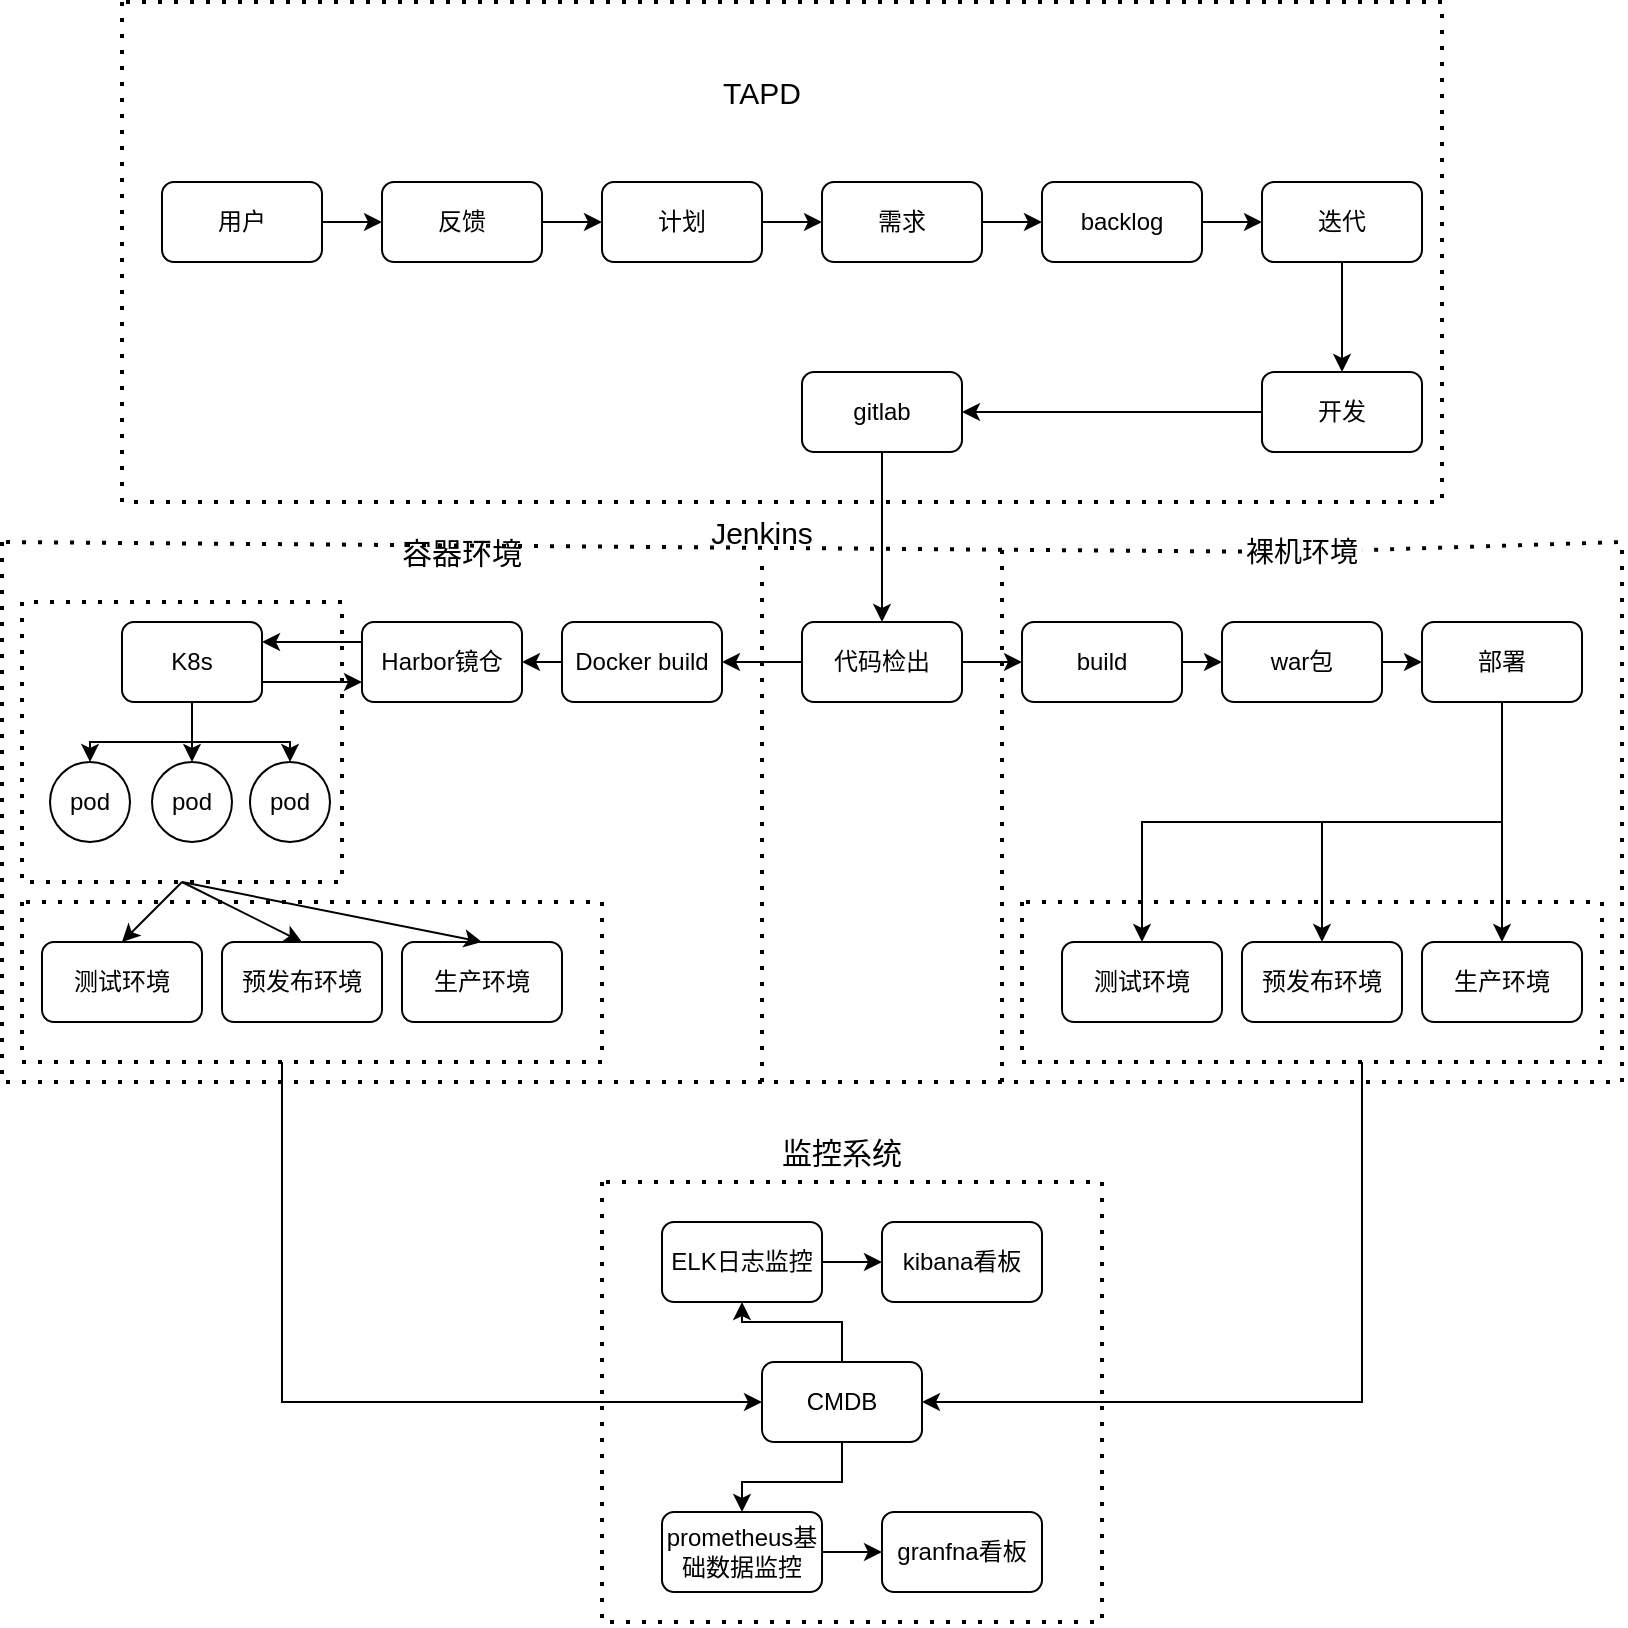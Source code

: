 <mxfile version="15.6.8" type="github">
  <diagram id="ewAgk28_D8-xKCc3fxLr" name="Page-1">
    <mxGraphModel dx="1245" dy="711" grid="1" gridSize="10" guides="1" tooltips="1" connect="1" arrows="1" fold="1" page="1" pageScale="1" pageWidth="827" pageHeight="1169" math="0" shadow="0">
      <root>
        <mxCell id="0" />
        <mxCell id="1" parent="0" />
        <mxCell id="5S8CrPWEdhfOQKya8A3b-28" style="edgeStyle=orthogonalEdgeStyle;rounded=0;orthogonalLoop=1;jettySize=auto;html=1;exitX=1;exitY=0.5;exitDx=0;exitDy=0;" parent="1" source="5S8CrPWEdhfOQKya8A3b-17" target="5S8CrPWEdhfOQKya8A3b-18" edge="1">
          <mxGeometry relative="1" as="geometry" />
        </mxCell>
        <mxCell id="5S8CrPWEdhfOQKya8A3b-17" value="用户" style="rounded=1;whiteSpace=wrap;html=1;" parent="1" vertex="1">
          <mxGeometry x="440" y="220" width="80" height="40" as="geometry" />
        </mxCell>
        <mxCell id="5S8CrPWEdhfOQKya8A3b-29" style="edgeStyle=orthogonalEdgeStyle;rounded=0;orthogonalLoop=1;jettySize=auto;html=1;exitX=1;exitY=0.5;exitDx=0;exitDy=0;entryX=0;entryY=0.5;entryDx=0;entryDy=0;" parent="1" source="5S8CrPWEdhfOQKya8A3b-18" target="5S8CrPWEdhfOQKya8A3b-19" edge="1">
          <mxGeometry relative="1" as="geometry" />
        </mxCell>
        <mxCell id="5S8CrPWEdhfOQKya8A3b-18" value="反馈" style="rounded=1;whiteSpace=wrap;html=1;" parent="1" vertex="1">
          <mxGeometry x="550" y="220" width="80" height="40" as="geometry" />
        </mxCell>
        <mxCell id="5S8CrPWEdhfOQKya8A3b-30" style="edgeStyle=orthogonalEdgeStyle;rounded=0;orthogonalLoop=1;jettySize=auto;html=1;exitX=1;exitY=0.5;exitDx=0;exitDy=0;entryX=0;entryY=0.5;entryDx=0;entryDy=0;" parent="1" source="5S8CrPWEdhfOQKya8A3b-19" target="5S8CrPWEdhfOQKya8A3b-20" edge="1">
          <mxGeometry relative="1" as="geometry" />
        </mxCell>
        <mxCell id="5S8CrPWEdhfOQKya8A3b-19" value="计划" style="rounded=1;whiteSpace=wrap;html=1;" parent="1" vertex="1">
          <mxGeometry x="660" y="220" width="80" height="40" as="geometry" />
        </mxCell>
        <mxCell id="5S8CrPWEdhfOQKya8A3b-31" style="edgeStyle=orthogonalEdgeStyle;rounded=0;orthogonalLoop=1;jettySize=auto;html=1;exitX=1;exitY=0.5;exitDx=0;exitDy=0;entryX=0;entryY=0.5;entryDx=0;entryDy=0;" parent="1" source="5S8CrPWEdhfOQKya8A3b-20" target="5S8CrPWEdhfOQKya8A3b-21" edge="1">
          <mxGeometry relative="1" as="geometry" />
        </mxCell>
        <mxCell id="5S8CrPWEdhfOQKya8A3b-20" value="需求" style="rounded=1;whiteSpace=wrap;html=1;" parent="1" vertex="1">
          <mxGeometry x="770" y="220" width="80" height="40" as="geometry" />
        </mxCell>
        <mxCell id="5S8CrPWEdhfOQKya8A3b-32" style="edgeStyle=orthogonalEdgeStyle;rounded=0;orthogonalLoop=1;jettySize=auto;html=1;exitX=1;exitY=0.5;exitDx=0;exitDy=0;entryX=0;entryY=0.5;entryDx=0;entryDy=0;" parent="1" source="5S8CrPWEdhfOQKya8A3b-21" target="5S8CrPWEdhfOQKya8A3b-22" edge="1">
          <mxGeometry relative="1" as="geometry" />
        </mxCell>
        <mxCell id="5S8CrPWEdhfOQKya8A3b-21" value="backlog" style="rounded=1;whiteSpace=wrap;html=1;" parent="1" vertex="1">
          <mxGeometry x="880" y="220" width="80" height="40" as="geometry" />
        </mxCell>
        <mxCell id="5S8CrPWEdhfOQKya8A3b-27" style="edgeStyle=orthogonalEdgeStyle;rounded=0;orthogonalLoop=1;jettySize=auto;html=1;exitX=0.5;exitY=1;exitDx=0;exitDy=0;entryX=0.5;entryY=0;entryDx=0;entryDy=0;" parent="1" source="5S8CrPWEdhfOQKya8A3b-22" target="5S8CrPWEdhfOQKya8A3b-23" edge="1">
          <mxGeometry relative="1" as="geometry" />
        </mxCell>
        <mxCell id="5S8CrPWEdhfOQKya8A3b-22" value="迭代" style="rounded=1;whiteSpace=wrap;html=1;" parent="1" vertex="1">
          <mxGeometry x="990" y="220" width="80" height="40" as="geometry" />
        </mxCell>
        <mxCell id="5S8CrPWEdhfOQKya8A3b-26" style="edgeStyle=orthogonalEdgeStyle;rounded=0;orthogonalLoop=1;jettySize=auto;html=1;exitX=0;exitY=0.5;exitDx=0;exitDy=0;entryX=1;entryY=0.5;entryDx=0;entryDy=0;" parent="1" source="5S8CrPWEdhfOQKya8A3b-23" target="5S8CrPWEdhfOQKya8A3b-24" edge="1">
          <mxGeometry relative="1" as="geometry" />
        </mxCell>
        <mxCell id="5S8CrPWEdhfOQKya8A3b-23" value="开发" style="rounded=1;whiteSpace=wrap;html=1;" parent="1" vertex="1">
          <mxGeometry x="990" y="315" width="80" height="40" as="geometry" />
        </mxCell>
        <mxCell id="5S8CrPWEdhfOQKya8A3b-40" style="edgeStyle=orthogonalEdgeStyle;rounded=0;orthogonalLoop=1;jettySize=auto;html=1;exitX=0.5;exitY=1;exitDx=0;exitDy=0;entryX=0.5;entryY=0;entryDx=0;entryDy=0;" parent="1" source="5S8CrPWEdhfOQKya8A3b-24" target="5S8CrPWEdhfOQKya8A3b-35" edge="1">
          <mxGeometry relative="1" as="geometry" />
        </mxCell>
        <mxCell id="5S8CrPWEdhfOQKya8A3b-24" value="gitlab" style="rounded=1;whiteSpace=wrap;html=1;" parent="1" vertex="1">
          <mxGeometry x="760" y="315" width="80" height="40" as="geometry" />
        </mxCell>
        <mxCell id="5S8CrPWEdhfOQKya8A3b-33" value="" style="endArrow=none;dashed=1;html=1;dashPattern=1 3;strokeWidth=2;rounded=0;" parent="1" edge="1">
          <mxGeometry width="50" height="50" relative="1" as="geometry">
            <mxPoint x="420" y="130" as="sourcePoint" />
            <mxPoint x="420" y="130" as="targetPoint" />
            <Array as="points">
              <mxPoint x="420" y="380" />
              <mxPoint x="1080" y="380" />
              <mxPoint x="1080" y="130" />
            </Array>
          </mxGeometry>
        </mxCell>
        <mxCell id="5S8CrPWEdhfOQKya8A3b-34" value="&lt;font style=&quot;font-size: 15px&quot;&gt;TAPD&lt;/font&gt;" style="text;html=1;strokeColor=none;fillColor=none;align=center;verticalAlign=middle;whiteSpace=wrap;rounded=0;" parent="1" vertex="1">
          <mxGeometry x="710" y="160" width="60" height="30" as="geometry" />
        </mxCell>
        <mxCell id="_a8eyUMC2ZlrNDKBccpk-2" style="edgeStyle=orthogonalEdgeStyle;rounded=0;orthogonalLoop=1;jettySize=auto;html=1;exitX=0;exitY=0.5;exitDx=0;exitDy=0;entryX=1;entryY=0.5;entryDx=0;entryDy=0;" edge="1" parent="1" source="5S8CrPWEdhfOQKya8A3b-35" target="_a8eyUMC2ZlrNDKBccpk-1">
          <mxGeometry relative="1" as="geometry" />
        </mxCell>
        <mxCell id="_a8eyUMC2ZlrNDKBccpk-22" style="edgeStyle=orthogonalEdgeStyle;rounded=0;orthogonalLoop=1;jettySize=auto;html=1;exitX=1;exitY=0.5;exitDx=0;exitDy=0;entryX=0;entryY=0.5;entryDx=0;entryDy=0;" edge="1" parent="1" source="5S8CrPWEdhfOQKya8A3b-35" target="_a8eyUMC2ZlrNDKBccpk-15">
          <mxGeometry relative="1" as="geometry" />
        </mxCell>
        <mxCell id="5S8CrPWEdhfOQKya8A3b-35" value="代码检出" style="rounded=1;whiteSpace=wrap;html=1;" parent="1" vertex="1">
          <mxGeometry x="760" y="440" width="80" height="40" as="geometry" />
        </mxCell>
        <mxCell id="5S8CrPWEdhfOQKya8A3b-36" value="测试环境" style="rounded=1;whiteSpace=wrap;html=1;" parent="1" vertex="1">
          <mxGeometry x="890" y="600" width="80" height="40" as="geometry" />
        </mxCell>
        <mxCell id="5S8CrPWEdhfOQKya8A3b-37" value="预发布环境" style="rounded=1;whiteSpace=wrap;html=1;" parent="1" vertex="1">
          <mxGeometry x="980" y="600" width="80" height="40" as="geometry" />
        </mxCell>
        <mxCell id="5S8CrPWEdhfOQKya8A3b-38" value="生产环境" style="rounded=1;whiteSpace=wrap;html=1;" parent="1" vertex="1">
          <mxGeometry x="1070" y="600" width="80" height="40" as="geometry" />
        </mxCell>
        <mxCell id="5S8CrPWEdhfOQKya8A3b-39" value="" style="endArrow=none;dashed=1;html=1;dashPattern=1 3;strokeWidth=2;rounded=0;startArrow=none;" parent="1" edge="1" source="_a8eyUMC2ZlrNDKBccpk-36">
          <mxGeometry width="50" height="50" relative="1" as="geometry">
            <mxPoint x="360" y="400" as="sourcePoint" />
            <mxPoint x="360" y="400" as="targetPoint" />
            <Array as="points" />
          </mxGeometry>
        </mxCell>
        <mxCell id="5S8CrPWEdhfOQKya8A3b-49" style="edgeStyle=orthogonalEdgeStyle;rounded=0;orthogonalLoop=1;jettySize=auto;html=1;exitX=1;exitY=0.5;exitDx=0;exitDy=0;entryX=0;entryY=0.5;entryDx=0;entryDy=0;" parent="1" source="5S8CrPWEdhfOQKya8A3b-44" target="5S8CrPWEdhfOQKya8A3b-47" edge="1">
          <mxGeometry relative="1" as="geometry" />
        </mxCell>
        <mxCell id="5S8CrPWEdhfOQKya8A3b-44" value="ELK日志监控" style="rounded=1;whiteSpace=wrap;html=1;" parent="1" vertex="1">
          <mxGeometry x="690" y="740" width="80" height="40" as="geometry" />
        </mxCell>
        <mxCell id="5S8CrPWEdhfOQKya8A3b-50" style="edgeStyle=orthogonalEdgeStyle;rounded=0;orthogonalLoop=1;jettySize=auto;html=1;exitX=1;exitY=0.5;exitDx=0;exitDy=0;entryX=0;entryY=0.5;entryDx=0;entryDy=0;" parent="1" source="5S8CrPWEdhfOQKya8A3b-45" target="5S8CrPWEdhfOQKya8A3b-46" edge="1">
          <mxGeometry relative="1" as="geometry" />
        </mxCell>
        <mxCell id="5S8CrPWEdhfOQKya8A3b-45" value="prometheus基础数据监控" style="rounded=1;whiteSpace=wrap;html=1;" parent="1" vertex="1">
          <mxGeometry x="690" y="885" width="80" height="40" as="geometry" />
        </mxCell>
        <mxCell id="5S8CrPWEdhfOQKya8A3b-46" value="granfna看板" style="rounded=1;whiteSpace=wrap;html=1;" parent="1" vertex="1">
          <mxGeometry x="800" y="885" width="80" height="40" as="geometry" />
        </mxCell>
        <mxCell id="5S8CrPWEdhfOQKya8A3b-47" value="kibana看板" style="rounded=1;whiteSpace=wrap;html=1;" parent="1" vertex="1">
          <mxGeometry x="800" y="740" width="80" height="40" as="geometry" />
        </mxCell>
        <mxCell id="5S8CrPWEdhfOQKya8A3b-52" style="edgeStyle=orthogonalEdgeStyle;rounded=0;orthogonalLoop=1;jettySize=auto;html=1;exitX=0.5;exitY=1;exitDx=0;exitDy=0;entryX=0.5;entryY=0;entryDx=0;entryDy=0;" parent="1" source="5S8CrPWEdhfOQKya8A3b-51" target="5S8CrPWEdhfOQKya8A3b-45" edge="1">
          <mxGeometry relative="1" as="geometry" />
        </mxCell>
        <mxCell id="5S8CrPWEdhfOQKya8A3b-53" style="edgeStyle=orthogonalEdgeStyle;rounded=0;orthogonalLoop=1;jettySize=auto;html=1;exitX=0.5;exitY=0;exitDx=0;exitDy=0;entryX=0.5;entryY=1;entryDx=0;entryDy=0;" parent="1" source="5S8CrPWEdhfOQKya8A3b-51" target="5S8CrPWEdhfOQKya8A3b-44" edge="1">
          <mxGeometry relative="1" as="geometry" />
        </mxCell>
        <mxCell id="5S8CrPWEdhfOQKya8A3b-51" value="CMDB" style="rounded=1;whiteSpace=wrap;html=1;" parent="1" vertex="1">
          <mxGeometry x="740" y="810" width="80" height="40" as="geometry" />
        </mxCell>
        <mxCell id="5S8CrPWEdhfOQKya8A3b-54" value="" style="endArrow=none;dashed=1;html=1;dashPattern=1 3;strokeWidth=2;rounded=0;" parent="1" edge="1">
          <mxGeometry width="50" height="50" relative="1" as="geometry">
            <mxPoint x="660" y="720" as="sourcePoint" />
            <mxPoint x="660" y="720" as="targetPoint" />
            <Array as="points">
              <mxPoint x="660" y="940" />
              <mxPoint x="910" y="940" />
              <mxPoint x="910" y="720" />
            </Array>
          </mxGeometry>
        </mxCell>
        <mxCell id="_a8eyUMC2ZlrNDKBccpk-4" style="edgeStyle=orthogonalEdgeStyle;rounded=0;orthogonalLoop=1;jettySize=auto;html=1;exitX=0;exitY=0.5;exitDx=0;exitDy=0;entryX=1;entryY=0.5;entryDx=0;entryDy=0;" edge="1" parent="1" source="_a8eyUMC2ZlrNDKBccpk-1" target="_a8eyUMC2ZlrNDKBccpk-3">
          <mxGeometry relative="1" as="geometry" />
        </mxCell>
        <mxCell id="_a8eyUMC2ZlrNDKBccpk-1" value="Docker build" style="rounded=1;whiteSpace=wrap;html=1;" vertex="1" parent="1">
          <mxGeometry x="640" y="440" width="80" height="40" as="geometry" />
        </mxCell>
        <mxCell id="_a8eyUMC2ZlrNDKBccpk-5" style="edgeStyle=orthogonalEdgeStyle;rounded=0;orthogonalLoop=1;jettySize=auto;html=1;exitX=0;exitY=0.25;exitDx=0;exitDy=0;" edge="1" parent="1" source="_a8eyUMC2ZlrNDKBccpk-3">
          <mxGeometry relative="1" as="geometry">
            <mxPoint x="490" y="450" as="targetPoint" />
            <mxPoint x="530" y="450" as="sourcePoint" />
          </mxGeometry>
        </mxCell>
        <mxCell id="_a8eyUMC2ZlrNDKBccpk-3" value="Harbor镜仓" style="rounded=1;whiteSpace=wrap;html=1;" vertex="1" parent="1">
          <mxGeometry x="540" y="440" width="80" height="40" as="geometry" />
        </mxCell>
        <mxCell id="_a8eyUMC2ZlrNDKBccpk-7" style="edgeStyle=orthogonalEdgeStyle;rounded=0;orthogonalLoop=1;jettySize=auto;html=1;exitX=1;exitY=0.75;exitDx=0;exitDy=0;entryX=0;entryY=0.75;entryDx=0;entryDy=0;" edge="1" parent="1" source="_a8eyUMC2ZlrNDKBccpk-6" target="_a8eyUMC2ZlrNDKBccpk-3">
          <mxGeometry relative="1" as="geometry">
            <mxPoint x="530" y="470" as="targetPoint" />
          </mxGeometry>
        </mxCell>
        <mxCell id="_a8eyUMC2ZlrNDKBccpk-12" style="edgeStyle=orthogonalEdgeStyle;rounded=0;orthogonalLoop=1;jettySize=auto;html=1;exitX=0.5;exitY=1;exitDx=0;exitDy=0;entryX=0.5;entryY=0;entryDx=0;entryDy=0;" edge="1" parent="1" source="_a8eyUMC2ZlrNDKBccpk-6" target="_a8eyUMC2ZlrNDKBccpk-8">
          <mxGeometry relative="1" as="geometry" />
        </mxCell>
        <mxCell id="_a8eyUMC2ZlrNDKBccpk-13" style="edgeStyle=orthogonalEdgeStyle;rounded=0;orthogonalLoop=1;jettySize=auto;html=1;exitX=0.5;exitY=1;exitDx=0;exitDy=0;entryX=0.5;entryY=0;entryDx=0;entryDy=0;" edge="1" parent="1" source="_a8eyUMC2ZlrNDKBccpk-6" target="_a8eyUMC2ZlrNDKBccpk-10">
          <mxGeometry relative="1" as="geometry" />
        </mxCell>
        <mxCell id="_a8eyUMC2ZlrNDKBccpk-14" style="edgeStyle=orthogonalEdgeStyle;rounded=0;orthogonalLoop=1;jettySize=auto;html=1;exitX=0.5;exitY=1;exitDx=0;exitDy=0;entryX=0.5;entryY=0;entryDx=0;entryDy=0;" edge="1" parent="1" source="_a8eyUMC2ZlrNDKBccpk-6" target="_a8eyUMC2ZlrNDKBccpk-11">
          <mxGeometry relative="1" as="geometry" />
        </mxCell>
        <mxCell id="_a8eyUMC2ZlrNDKBccpk-6" value="K8s" style="rounded=1;whiteSpace=wrap;html=1;" vertex="1" parent="1">
          <mxGeometry x="420" y="440" width="70" height="40" as="geometry" />
        </mxCell>
        <mxCell id="_a8eyUMC2ZlrNDKBccpk-8" value="pod" style="ellipse;whiteSpace=wrap;html=1;aspect=fixed;" vertex="1" parent="1">
          <mxGeometry x="435" y="510" width="40" height="40" as="geometry" />
        </mxCell>
        <mxCell id="_a8eyUMC2ZlrNDKBccpk-10" value="pod" style="ellipse;whiteSpace=wrap;html=1;aspect=fixed;" vertex="1" parent="1">
          <mxGeometry x="384" y="510" width="40" height="40" as="geometry" />
        </mxCell>
        <mxCell id="_a8eyUMC2ZlrNDKBccpk-11" value="pod" style="ellipse;whiteSpace=wrap;html=1;aspect=fixed;" vertex="1" parent="1">
          <mxGeometry x="484" y="510" width="40" height="40" as="geometry" />
        </mxCell>
        <mxCell id="_a8eyUMC2ZlrNDKBccpk-23" style="edgeStyle=orthogonalEdgeStyle;rounded=0;orthogonalLoop=1;jettySize=auto;html=1;exitX=1;exitY=0.5;exitDx=0;exitDy=0;entryX=0;entryY=0.5;entryDx=0;entryDy=0;" edge="1" parent="1" source="_a8eyUMC2ZlrNDKBccpk-15" target="_a8eyUMC2ZlrNDKBccpk-16">
          <mxGeometry relative="1" as="geometry" />
        </mxCell>
        <mxCell id="_a8eyUMC2ZlrNDKBccpk-15" value="build" style="rounded=1;whiteSpace=wrap;html=1;" vertex="1" parent="1">
          <mxGeometry x="870" y="440" width="80" height="40" as="geometry" />
        </mxCell>
        <mxCell id="_a8eyUMC2ZlrNDKBccpk-24" style="edgeStyle=orthogonalEdgeStyle;rounded=0;orthogonalLoop=1;jettySize=auto;html=1;exitX=1;exitY=0.5;exitDx=0;exitDy=0;entryX=0;entryY=0.5;entryDx=0;entryDy=0;" edge="1" parent="1" source="_a8eyUMC2ZlrNDKBccpk-16" target="_a8eyUMC2ZlrNDKBccpk-17">
          <mxGeometry relative="1" as="geometry" />
        </mxCell>
        <mxCell id="_a8eyUMC2ZlrNDKBccpk-16" value="war包" style="rounded=1;whiteSpace=wrap;html=1;" vertex="1" parent="1">
          <mxGeometry x="970" y="440" width="80" height="40" as="geometry" />
        </mxCell>
        <mxCell id="_a8eyUMC2ZlrNDKBccpk-25" style="edgeStyle=orthogonalEdgeStyle;rounded=0;orthogonalLoop=1;jettySize=auto;html=1;exitX=0.5;exitY=1;exitDx=0;exitDy=0;entryX=0.5;entryY=0;entryDx=0;entryDy=0;" edge="1" parent="1" source="_a8eyUMC2ZlrNDKBccpk-17" target="5S8CrPWEdhfOQKya8A3b-38">
          <mxGeometry relative="1" as="geometry" />
        </mxCell>
        <mxCell id="_a8eyUMC2ZlrNDKBccpk-26" style="edgeStyle=orthogonalEdgeStyle;rounded=0;orthogonalLoop=1;jettySize=auto;html=1;exitX=0.5;exitY=1;exitDx=0;exitDy=0;entryX=0.5;entryY=0;entryDx=0;entryDy=0;" edge="1" parent="1" source="_a8eyUMC2ZlrNDKBccpk-17" target="5S8CrPWEdhfOQKya8A3b-37">
          <mxGeometry relative="1" as="geometry" />
        </mxCell>
        <mxCell id="_a8eyUMC2ZlrNDKBccpk-27" style="edgeStyle=orthogonalEdgeStyle;rounded=0;orthogonalLoop=1;jettySize=auto;html=1;exitX=0.5;exitY=1;exitDx=0;exitDy=0;entryX=0.5;entryY=0;entryDx=0;entryDy=0;" edge="1" parent="1" source="_a8eyUMC2ZlrNDKBccpk-17" target="5S8CrPWEdhfOQKya8A3b-36">
          <mxGeometry relative="1" as="geometry" />
        </mxCell>
        <mxCell id="_a8eyUMC2ZlrNDKBccpk-17" value="部署" style="rounded=1;whiteSpace=wrap;html=1;" vertex="1" parent="1">
          <mxGeometry x="1070" y="440" width="80" height="40" as="geometry" />
        </mxCell>
        <mxCell id="_a8eyUMC2ZlrNDKBccpk-18" value="&lt;font style=&quot;font-size: 15px&quot;&gt;Jenkins&lt;/font&gt;" style="text;html=1;strokeColor=none;fillColor=none;align=center;verticalAlign=middle;whiteSpace=wrap;rounded=0;" vertex="1" parent="1">
          <mxGeometry x="710" y="380" width="60" height="30" as="geometry" />
        </mxCell>
        <mxCell id="_a8eyUMC2ZlrNDKBccpk-19" value="测试环境" style="rounded=1;whiteSpace=wrap;html=1;" vertex="1" parent="1">
          <mxGeometry x="380" y="600" width="80" height="40" as="geometry" />
        </mxCell>
        <mxCell id="_a8eyUMC2ZlrNDKBccpk-20" value="预发布环境" style="rounded=1;whiteSpace=wrap;html=1;" vertex="1" parent="1">
          <mxGeometry x="470" y="600" width="80" height="40" as="geometry" />
        </mxCell>
        <mxCell id="_a8eyUMC2ZlrNDKBccpk-21" value="生产环境" style="rounded=1;whiteSpace=wrap;html=1;" vertex="1" parent="1">
          <mxGeometry x="560" y="600" width="80" height="40" as="geometry" />
        </mxCell>
        <mxCell id="_a8eyUMC2ZlrNDKBccpk-28" value="" style="endArrow=none;dashed=1;html=1;dashPattern=1 3;strokeWidth=2;rounded=0;" edge="1" parent="1">
          <mxGeometry width="50" height="50" relative="1" as="geometry">
            <mxPoint x="370" y="430" as="sourcePoint" />
            <mxPoint x="370" y="430" as="targetPoint" />
            <Array as="points">
              <mxPoint x="370" y="570" />
              <mxPoint x="530" y="570" />
              <mxPoint x="530" y="430" />
            </Array>
          </mxGeometry>
        </mxCell>
        <mxCell id="_a8eyUMC2ZlrNDKBccpk-30" value="" style="endArrow=classic;html=1;rounded=0;entryX=0.5;entryY=0;entryDx=0;entryDy=0;" edge="1" parent="1" target="_a8eyUMC2ZlrNDKBccpk-19">
          <mxGeometry width="50" height="50" relative="1" as="geometry">
            <mxPoint x="450" y="570" as="sourcePoint" />
            <mxPoint x="730" y="600" as="targetPoint" />
          </mxGeometry>
        </mxCell>
        <mxCell id="_a8eyUMC2ZlrNDKBccpk-31" value="" style="endArrow=classic;html=1;rounded=0;entryX=0.5;entryY=0;entryDx=0;entryDy=0;" edge="1" parent="1" target="_a8eyUMC2ZlrNDKBccpk-20">
          <mxGeometry width="50" height="50" relative="1" as="geometry">
            <mxPoint x="450" y="570" as="sourcePoint" />
            <mxPoint x="420" y="610" as="targetPoint" />
          </mxGeometry>
        </mxCell>
        <mxCell id="_a8eyUMC2ZlrNDKBccpk-32" value="" style="endArrow=classic;html=1;rounded=0;entryX=0.5;entryY=0;entryDx=0;entryDy=0;" edge="1" parent="1" target="_a8eyUMC2ZlrNDKBccpk-21">
          <mxGeometry width="50" height="50" relative="1" as="geometry">
            <mxPoint x="450" y="570" as="sourcePoint" />
            <mxPoint x="510" y="610" as="targetPoint" />
          </mxGeometry>
        </mxCell>
        <mxCell id="_a8eyUMC2ZlrNDKBccpk-33" value="" style="endArrow=none;dashed=1;html=1;dashPattern=1 3;strokeWidth=2;rounded=0;" edge="1" parent="1" target="_a8eyUMC2ZlrNDKBccpk-18">
          <mxGeometry width="50" height="50" relative="1" as="geometry">
            <mxPoint x="740" y="670" as="sourcePoint" />
            <mxPoint x="730" y="600" as="targetPoint" />
            <Array as="points">
              <mxPoint x="740" y="610" />
            </Array>
          </mxGeometry>
        </mxCell>
        <mxCell id="_a8eyUMC2ZlrNDKBccpk-34" value="" style="endArrow=none;dashed=1;html=1;dashPattern=1 3;strokeWidth=2;rounded=0;" edge="1" parent="1">
          <mxGeometry width="50" height="50" relative="1" as="geometry">
            <mxPoint x="860" y="670" as="sourcePoint" />
            <mxPoint x="860" y="400" as="targetPoint" />
          </mxGeometry>
        </mxCell>
        <mxCell id="_a8eyUMC2ZlrNDKBccpk-35" value="&lt;font style=&quot;font-size: 15px&quot;&gt;容器环境&lt;/font&gt;" style="text;html=1;strokeColor=none;fillColor=none;align=center;verticalAlign=middle;whiteSpace=wrap;rounded=0;" vertex="1" parent="1">
          <mxGeometry x="540" y="380" width="100" height="50" as="geometry" />
        </mxCell>
        <mxCell id="_a8eyUMC2ZlrNDKBccpk-36" value="&lt;font style=&quot;font-size: 14px&quot;&gt;裸机环境&lt;/font&gt;" style="text;html=1;strokeColor=none;fillColor=none;align=center;verticalAlign=middle;whiteSpace=wrap;rounded=0;" vertex="1" parent="1">
          <mxGeometry x="980" y="390" width="60" height="30" as="geometry" />
        </mxCell>
        <mxCell id="_a8eyUMC2ZlrNDKBccpk-37" value="" style="endArrow=none;dashed=1;html=1;dashPattern=1 3;strokeWidth=2;rounded=0;" edge="1" parent="1" target="_a8eyUMC2ZlrNDKBccpk-36">
          <mxGeometry width="50" height="50" relative="1" as="geometry">
            <mxPoint x="360" y="400" as="sourcePoint" />
            <mxPoint x="360" y="400" as="targetPoint" />
            <Array as="points">
              <mxPoint x="360" y="670" />
              <mxPoint x="1170" y="670" />
              <mxPoint x="1170" y="400" />
            </Array>
          </mxGeometry>
        </mxCell>
        <mxCell id="_a8eyUMC2ZlrNDKBccpk-38" value="" style="endArrow=none;dashed=1;html=1;dashPattern=1 3;strokeWidth=2;rounded=0;" edge="1" parent="1">
          <mxGeometry width="50" height="50" relative="1" as="geometry">
            <mxPoint x="870" y="580" as="sourcePoint" />
            <mxPoint x="870" y="580" as="targetPoint" />
            <Array as="points">
              <mxPoint x="870" y="660" />
              <mxPoint x="1160" y="660" />
              <mxPoint x="1160" y="580" />
            </Array>
          </mxGeometry>
        </mxCell>
        <mxCell id="_a8eyUMC2ZlrNDKBccpk-39" value="" style="endArrow=none;dashed=1;html=1;dashPattern=1 3;strokeWidth=2;rounded=0;" edge="1" parent="1">
          <mxGeometry width="50" height="50" relative="1" as="geometry">
            <mxPoint x="370" y="580" as="sourcePoint" />
            <mxPoint x="370" y="580" as="targetPoint" />
            <Array as="points">
              <mxPoint x="370" y="660" />
              <mxPoint x="660" y="660" />
              <mxPoint x="660" y="580" />
            </Array>
          </mxGeometry>
        </mxCell>
        <mxCell id="_a8eyUMC2ZlrNDKBccpk-40" value="" style="endArrow=classic;html=1;rounded=0;fontSize=15;entryX=0;entryY=0.5;entryDx=0;entryDy=0;" edge="1" parent="1" target="5S8CrPWEdhfOQKya8A3b-51">
          <mxGeometry width="50" height="50" relative="1" as="geometry">
            <mxPoint x="500" y="660" as="sourcePoint" />
            <mxPoint x="730" y="720" as="targetPoint" />
            <Array as="points">
              <mxPoint x="500" y="830" />
            </Array>
          </mxGeometry>
        </mxCell>
        <mxCell id="_a8eyUMC2ZlrNDKBccpk-41" value="" style="endArrow=classic;html=1;rounded=0;fontSize=15;entryX=1;entryY=0.5;entryDx=0;entryDy=0;" edge="1" parent="1" target="5S8CrPWEdhfOQKya8A3b-51">
          <mxGeometry width="50" height="50" relative="1" as="geometry">
            <mxPoint x="1040" y="660" as="sourcePoint" />
            <mxPoint x="750" y="840" as="targetPoint" />
            <Array as="points">
              <mxPoint x="1040" y="830" />
            </Array>
          </mxGeometry>
        </mxCell>
        <mxCell id="_a8eyUMC2ZlrNDKBccpk-42" value="监控系统" style="text;html=1;strokeColor=none;fillColor=none;align=center;verticalAlign=middle;whiteSpace=wrap;rounded=0;fontSize=15;" vertex="1" parent="1">
          <mxGeometry x="740" y="690" width="80" height="30" as="geometry" />
        </mxCell>
      </root>
    </mxGraphModel>
  </diagram>
</mxfile>
